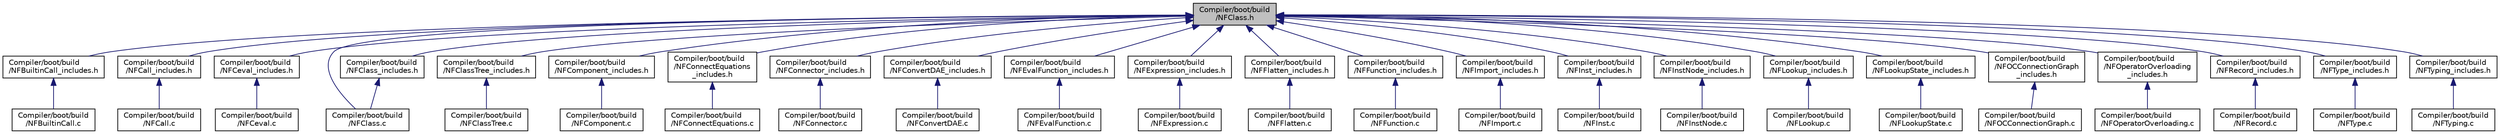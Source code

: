digraph "Compiler/boot/build/NFClass.h"
{
  edge [fontname="Helvetica",fontsize="10",labelfontname="Helvetica",labelfontsize="10"];
  node [fontname="Helvetica",fontsize="10",shape=record];
  Node6 [label="Compiler/boot/build\l/NFClass.h",height=0.2,width=0.4,color="black", fillcolor="grey75", style="filled", fontcolor="black"];
  Node6 -> Node7 [dir="back",color="midnightblue",fontsize="10",style="solid",fontname="Helvetica"];
  Node7 [label="Compiler/boot/build\l/NFBuiltinCall_includes.h",height=0.2,width=0.4,color="black", fillcolor="white", style="filled",URL="$d2/d6d/_n_f_builtin_call__includes_8h.html"];
  Node7 -> Node8 [dir="back",color="midnightblue",fontsize="10",style="solid",fontname="Helvetica"];
  Node8 [label="Compiler/boot/build\l/NFBuiltinCall.c",height=0.2,width=0.4,color="black", fillcolor="white", style="filled",URL="$d4/db8/_n_f_builtin_call_8c.html"];
  Node6 -> Node9 [dir="back",color="midnightblue",fontsize="10",style="solid",fontname="Helvetica"];
  Node9 [label="Compiler/boot/build\l/NFCall_includes.h",height=0.2,width=0.4,color="black", fillcolor="white", style="filled",URL="$d1/d29/_n_f_call__includes_8h.html"];
  Node9 -> Node10 [dir="back",color="midnightblue",fontsize="10",style="solid",fontname="Helvetica"];
  Node10 [label="Compiler/boot/build\l/NFCall.c",height=0.2,width=0.4,color="black", fillcolor="white", style="filled",URL="$d9/dd8/_n_f_call_8c.html"];
  Node6 -> Node11 [dir="back",color="midnightblue",fontsize="10",style="solid",fontname="Helvetica"];
  Node11 [label="Compiler/boot/build\l/NFCeval_includes.h",height=0.2,width=0.4,color="black", fillcolor="white", style="filled",URL="$dc/d71/_n_f_ceval__includes_8h.html"];
  Node11 -> Node12 [dir="back",color="midnightblue",fontsize="10",style="solid",fontname="Helvetica"];
  Node12 [label="Compiler/boot/build\l/NFCeval.c",height=0.2,width=0.4,color="black", fillcolor="white", style="filled",URL="$d8/d8f/_n_f_ceval_8c.html"];
  Node6 -> Node13 [dir="back",color="midnightblue",fontsize="10",style="solid",fontname="Helvetica"];
  Node13 [label="Compiler/boot/build\l/NFClass.c",height=0.2,width=0.4,color="black", fillcolor="white", style="filled",URL="$d5/ddb/_n_f_class_8c.html"];
  Node6 -> Node14 [dir="back",color="midnightblue",fontsize="10",style="solid",fontname="Helvetica"];
  Node14 [label="Compiler/boot/build\l/NFClass_includes.h",height=0.2,width=0.4,color="black", fillcolor="white", style="filled",URL="$d7/d35/_n_f_class__includes_8h.html"];
  Node14 -> Node13 [dir="back",color="midnightblue",fontsize="10",style="solid",fontname="Helvetica"];
  Node6 -> Node15 [dir="back",color="midnightblue",fontsize="10",style="solid",fontname="Helvetica"];
  Node15 [label="Compiler/boot/build\l/NFClassTree_includes.h",height=0.2,width=0.4,color="black", fillcolor="white", style="filled",URL="$d2/d0a/_n_f_class_tree__includes_8h.html"];
  Node15 -> Node16 [dir="back",color="midnightblue",fontsize="10",style="solid",fontname="Helvetica"];
  Node16 [label="Compiler/boot/build\l/NFClassTree.c",height=0.2,width=0.4,color="black", fillcolor="white", style="filled",URL="$d4/d0f/_n_f_class_tree_8c.html"];
  Node6 -> Node17 [dir="back",color="midnightblue",fontsize="10",style="solid",fontname="Helvetica"];
  Node17 [label="Compiler/boot/build\l/NFComponent_includes.h",height=0.2,width=0.4,color="black", fillcolor="white", style="filled",URL="$dd/ddf/_n_f_component__includes_8h.html"];
  Node17 -> Node18 [dir="back",color="midnightblue",fontsize="10",style="solid",fontname="Helvetica"];
  Node18 [label="Compiler/boot/build\l/NFComponent.c",height=0.2,width=0.4,color="black", fillcolor="white", style="filled",URL="$d2/dda/_n_f_component_8c.html"];
  Node6 -> Node19 [dir="back",color="midnightblue",fontsize="10",style="solid",fontname="Helvetica"];
  Node19 [label="Compiler/boot/build\l/NFConnectEquations\l_includes.h",height=0.2,width=0.4,color="black", fillcolor="white", style="filled",URL="$da/d20/_n_f_connect_equations__includes_8h.html"];
  Node19 -> Node20 [dir="back",color="midnightblue",fontsize="10",style="solid",fontname="Helvetica"];
  Node20 [label="Compiler/boot/build\l/NFConnectEquations.c",height=0.2,width=0.4,color="black", fillcolor="white", style="filled",URL="$de/d9a/_n_f_connect_equations_8c.html"];
  Node6 -> Node21 [dir="back",color="midnightblue",fontsize="10",style="solid",fontname="Helvetica"];
  Node21 [label="Compiler/boot/build\l/NFConnector_includes.h",height=0.2,width=0.4,color="black", fillcolor="white", style="filled",URL="$d2/d8f/_n_f_connector__includes_8h.html"];
  Node21 -> Node22 [dir="back",color="midnightblue",fontsize="10",style="solid",fontname="Helvetica"];
  Node22 [label="Compiler/boot/build\l/NFConnector.c",height=0.2,width=0.4,color="black", fillcolor="white", style="filled",URL="$dd/d47/_n_f_connector_8c.html"];
  Node6 -> Node23 [dir="back",color="midnightblue",fontsize="10",style="solid",fontname="Helvetica"];
  Node23 [label="Compiler/boot/build\l/NFConvertDAE_includes.h",height=0.2,width=0.4,color="black", fillcolor="white", style="filled",URL="$d6/d07/_n_f_convert_d_a_e__includes_8h.html"];
  Node23 -> Node24 [dir="back",color="midnightblue",fontsize="10",style="solid",fontname="Helvetica"];
  Node24 [label="Compiler/boot/build\l/NFConvertDAE.c",height=0.2,width=0.4,color="black", fillcolor="white", style="filled",URL="$d4/d94/_n_f_convert_d_a_e_8c.html"];
  Node6 -> Node25 [dir="back",color="midnightblue",fontsize="10",style="solid",fontname="Helvetica"];
  Node25 [label="Compiler/boot/build\l/NFEvalFunction_includes.h",height=0.2,width=0.4,color="black", fillcolor="white", style="filled",URL="$d2/d21/_n_f_eval_function__includes_8h.html"];
  Node25 -> Node26 [dir="back",color="midnightblue",fontsize="10",style="solid",fontname="Helvetica"];
  Node26 [label="Compiler/boot/build\l/NFEvalFunction.c",height=0.2,width=0.4,color="black", fillcolor="white", style="filled",URL="$da/d0e/_n_f_eval_function_8c.html"];
  Node6 -> Node27 [dir="back",color="midnightblue",fontsize="10",style="solid",fontname="Helvetica"];
  Node27 [label="Compiler/boot/build\l/NFExpression_includes.h",height=0.2,width=0.4,color="black", fillcolor="white", style="filled",URL="$de/dd8/_n_f_expression__includes_8h.html"];
  Node27 -> Node28 [dir="back",color="midnightblue",fontsize="10",style="solid",fontname="Helvetica"];
  Node28 [label="Compiler/boot/build\l/NFExpression.c",height=0.2,width=0.4,color="black", fillcolor="white", style="filled",URL="$db/d0c/_n_f_expression_8c.html"];
  Node6 -> Node29 [dir="back",color="midnightblue",fontsize="10",style="solid",fontname="Helvetica"];
  Node29 [label="Compiler/boot/build\l/NFFlatten_includes.h",height=0.2,width=0.4,color="black", fillcolor="white", style="filled",URL="$d0/db6/_n_f_flatten__includes_8h.html"];
  Node29 -> Node30 [dir="back",color="midnightblue",fontsize="10",style="solid",fontname="Helvetica"];
  Node30 [label="Compiler/boot/build\l/NFFlatten.c",height=0.2,width=0.4,color="black", fillcolor="white", style="filled",URL="$d4/d7c/_n_f_flatten_8c.html"];
  Node6 -> Node31 [dir="back",color="midnightblue",fontsize="10",style="solid",fontname="Helvetica"];
  Node31 [label="Compiler/boot/build\l/NFFunction_includes.h",height=0.2,width=0.4,color="black", fillcolor="white", style="filled",URL="$d2/d40/_n_f_function__includes_8h.html"];
  Node31 -> Node32 [dir="back",color="midnightblue",fontsize="10",style="solid",fontname="Helvetica"];
  Node32 [label="Compiler/boot/build\l/NFFunction.c",height=0.2,width=0.4,color="black", fillcolor="white", style="filled",URL="$d0/d18/_n_f_function_8c.html"];
  Node6 -> Node33 [dir="back",color="midnightblue",fontsize="10",style="solid",fontname="Helvetica"];
  Node33 [label="Compiler/boot/build\l/NFImport_includes.h",height=0.2,width=0.4,color="black", fillcolor="white", style="filled",URL="$db/d44/_n_f_import__includes_8h.html"];
  Node33 -> Node34 [dir="back",color="midnightblue",fontsize="10",style="solid",fontname="Helvetica"];
  Node34 [label="Compiler/boot/build\l/NFImport.c",height=0.2,width=0.4,color="black", fillcolor="white", style="filled",URL="$db/da4/_n_f_import_8c.html"];
  Node6 -> Node35 [dir="back",color="midnightblue",fontsize="10",style="solid",fontname="Helvetica"];
  Node35 [label="Compiler/boot/build\l/NFInst_includes.h",height=0.2,width=0.4,color="black", fillcolor="white", style="filled",URL="$df/d37/_n_f_inst__includes_8h.html"];
  Node35 -> Node36 [dir="back",color="midnightblue",fontsize="10",style="solid",fontname="Helvetica"];
  Node36 [label="Compiler/boot/build\l/NFInst.c",height=0.2,width=0.4,color="black", fillcolor="white", style="filled",URL="$d0/de4/_n_f_inst_8c.html"];
  Node6 -> Node37 [dir="back",color="midnightblue",fontsize="10",style="solid",fontname="Helvetica"];
  Node37 [label="Compiler/boot/build\l/NFInstNode_includes.h",height=0.2,width=0.4,color="black", fillcolor="white", style="filled",URL="$d7/de4/_n_f_inst_node__includes_8h.html"];
  Node37 -> Node38 [dir="back",color="midnightblue",fontsize="10",style="solid",fontname="Helvetica"];
  Node38 [label="Compiler/boot/build\l/NFInstNode.c",height=0.2,width=0.4,color="black", fillcolor="white", style="filled",URL="$d7/d21/_n_f_inst_node_8c.html"];
  Node6 -> Node39 [dir="back",color="midnightblue",fontsize="10",style="solid",fontname="Helvetica"];
  Node39 [label="Compiler/boot/build\l/NFLookup_includes.h",height=0.2,width=0.4,color="black", fillcolor="white", style="filled",URL="$dd/d27/_n_f_lookup__includes_8h.html"];
  Node39 -> Node40 [dir="back",color="midnightblue",fontsize="10",style="solid",fontname="Helvetica"];
  Node40 [label="Compiler/boot/build\l/NFLookup.c",height=0.2,width=0.4,color="black", fillcolor="white", style="filled",URL="$d9/d96/_n_f_lookup_8c.html"];
  Node6 -> Node41 [dir="back",color="midnightblue",fontsize="10",style="solid",fontname="Helvetica"];
  Node41 [label="Compiler/boot/build\l/NFLookupState_includes.h",height=0.2,width=0.4,color="black", fillcolor="white", style="filled",URL="$db/d13/_n_f_lookup_state__includes_8h.html"];
  Node41 -> Node42 [dir="back",color="midnightblue",fontsize="10",style="solid",fontname="Helvetica"];
  Node42 [label="Compiler/boot/build\l/NFLookupState.c",height=0.2,width=0.4,color="black", fillcolor="white", style="filled",URL="$dd/d9b/_n_f_lookup_state_8c.html"];
  Node6 -> Node43 [dir="back",color="midnightblue",fontsize="10",style="solid",fontname="Helvetica"];
  Node43 [label="Compiler/boot/build\l/NFOCConnectionGraph\l_includes.h",height=0.2,width=0.4,color="black", fillcolor="white", style="filled",URL="$dc/d52/_n_f_o_c_connection_graph__includes_8h.html"];
  Node43 -> Node44 [dir="back",color="midnightblue",fontsize="10",style="solid",fontname="Helvetica"];
  Node44 [label="Compiler/boot/build\l/NFOCConnectionGraph.c",height=0.2,width=0.4,color="black", fillcolor="white", style="filled",URL="$d3/d84/_n_f_o_c_connection_graph_8c.html"];
  Node6 -> Node45 [dir="back",color="midnightblue",fontsize="10",style="solid",fontname="Helvetica"];
  Node45 [label="Compiler/boot/build\l/NFOperatorOverloading\l_includes.h",height=0.2,width=0.4,color="black", fillcolor="white", style="filled",URL="$d4/dee/_n_f_operator_overloading__includes_8h.html"];
  Node45 -> Node46 [dir="back",color="midnightblue",fontsize="10",style="solid",fontname="Helvetica"];
  Node46 [label="Compiler/boot/build\l/NFOperatorOverloading.c",height=0.2,width=0.4,color="black", fillcolor="white", style="filled",URL="$dc/d5c/_n_f_operator_overloading_8c.html"];
  Node6 -> Node47 [dir="back",color="midnightblue",fontsize="10",style="solid",fontname="Helvetica"];
  Node47 [label="Compiler/boot/build\l/NFRecord_includes.h",height=0.2,width=0.4,color="black", fillcolor="white", style="filled",URL="$db/d51/_n_f_record__includes_8h.html"];
  Node47 -> Node48 [dir="back",color="midnightblue",fontsize="10",style="solid",fontname="Helvetica"];
  Node48 [label="Compiler/boot/build\l/NFRecord.c",height=0.2,width=0.4,color="black", fillcolor="white", style="filled",URL="$d9/dca/_n_f_record_8c.html"];
  Node6 -> Node49 [dir="back",color="midnightblue",fontsize="10",style="solid",fontname="Helvetica"];
  Node49 [label="Compiler/boot/build\l/NFType_includes.h",height=0.2,width=0.4,color="black", fillcolor="white", style="filled",URL="$d4/d22/_n_f_type__includes_8h.html"];
  Node49 -> Node50 [dir="back",color="midnightblue",fontsize="10",style="solid",fontname="Helvetica"];
  Node50 [label="Compiler/boot/build\l/NFType.c",height=0.2,width=0.4,color="black", fillcolor="white", style="filled",URL="$d4/dc3/_n_f_type_8c.html"];
  Node6 -> Node51 [dir="back",color="midnightblue",fontsize="10",style="solid",fontname="Helvetica"];
  Node51 [label="Compiler/boot/build\l/NFTyping_includes.h",height=0.2,width=0.4,color="black", fillcolor="white", style="filled",URL="$dc/d06/_n_f_typing__includes_8h.html"];
  Node51 -> Node52 [dir="back",color="midnightblue",fontsize="10",style="solid",fontname="Helvetica"];
  Node52 [label="Compiler/boot/build\l/NFTyping.c",height=0.2,width=0.4,color="black", fillcolor="white", style="filled",URL="$da/d7d/_n_f_typing_8c.html"];
}
